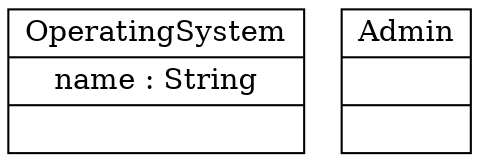 digraph G {
	node[shape=record]
	edge[dir=back, arrowtail=empty]

	OperatingSystem[label = "{OperatingSystem|name : String|}"]
	Admin[label="{Admin||}"]
}
